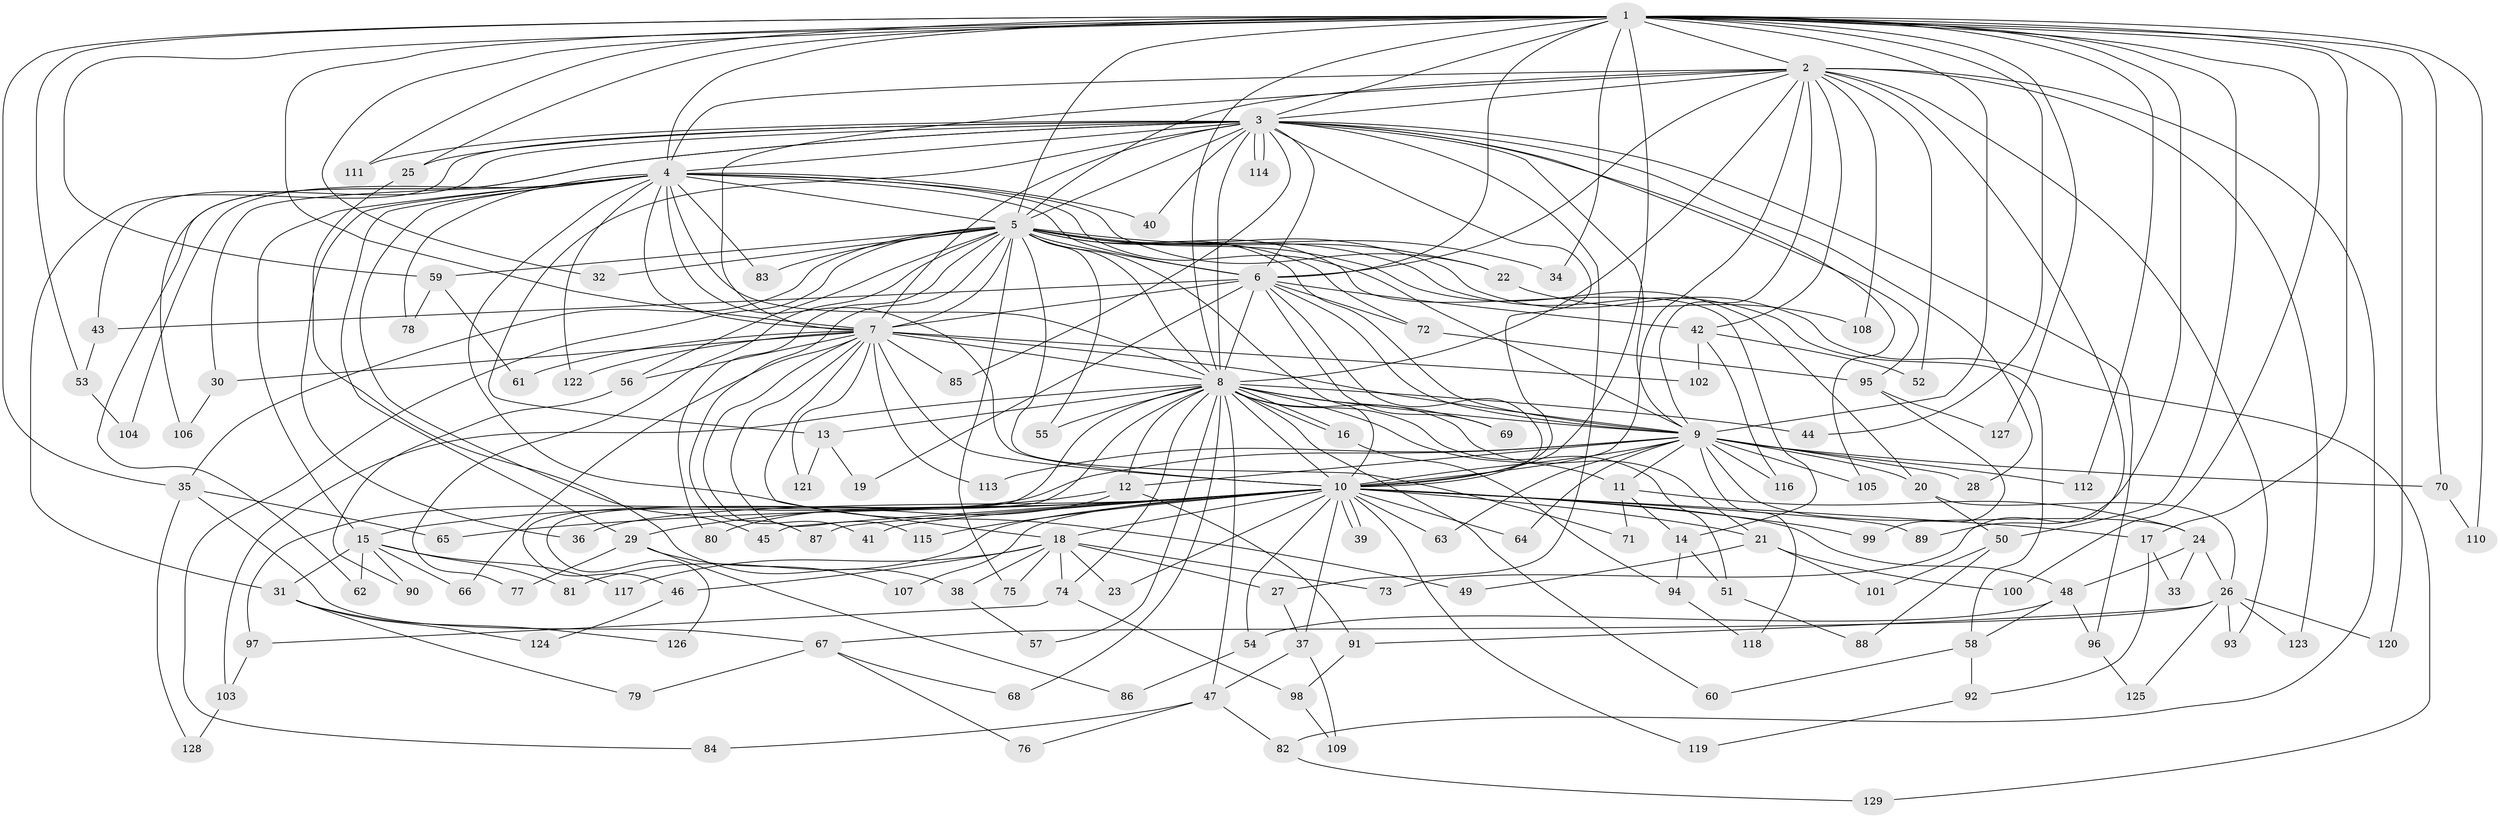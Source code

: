 // Generated by graph-tools (version 1.1) at 2025/45/03/09/25 04:45:53]
// undirected, 129 vertices, 283 edges
graph export_dot {
graph [start="1"]
  node [color=gray90,style=filled];
  1;
  2;
  3;
  4;
  5;
  6;
  7;
  8;
  9;
  10;
  11;
  12;
  13;
  14;
  15;
  16;
  17;
  18;
  19;
  20;
  21;
  22;
  23;
  24;
  25;
  26;
  27;
  28;
  29;
  30;
  31;
  32;
  33;
  34;
  35;
  36;
  37;
  38;
  39;
  40;
  41;
  42;
  43;
  44;
  45;
  46;
  47;
  48;
  49;
  50;
  51;
  52;
  53;
  54;
  55;
  56;
  57;
  58;
  59;
  60;
  61;
  62;
  63;
  64;
  65;
  66;
  67;
  68;
  69;
  70;
  71;
  72;
  73;
  74;
  75;
  76;
  77;
  78;
  79;
  80;
  81;
  82;
  83;
  84;
  85;
  86;
  87;
  88;
  89;
  90;
  91;
  92;
  93;
  94;
  95;
  96;
  97;
  98;
  99;
  100;
  101;
  102;
  103;
  104;
  105;
  106;
  107;
  108;
  109;
  110;
  111;
  112;
  113;
  114;
  115;
  116;
  117;
  118;
  119;
  120;
  121;
  122;
  123;
  124;
  125;
  126;
  127;
  128;
  129;
  1 -- 2;
  1 -- 3;
  1 -- 4;
  1 -- 5;
  1 -- 6;
  1 -- 7;
  1 -- 8;
  1 -- 9;
  1 -- 10;
  1 -- 17;
  1 -- 25;
  1 -- 32;
  1 -- 34;
  1 -- 35;
  1 -- 44;
  1 -- 50;
  1 -- 53;
  1 -- 59;
  1 -- 70;
  1 -- 89;
  1 -- 100;
  1 -- 110;
  1 -- 111;
  1 -- 112;
  1 -- 120;
  1 -- 127;
  2 -- 3;
  2 -- 4;
  2 -- 5;
  2 -- 6;
  2 -- 7;
  2 -- 8;
  2 -- 9;
  2 -- 10;
  2 -- 42;
  2 -- 52;
  2 -- 73;
  2 -- 82;
  2 -- 93;
  2 -- 108;
  2 -- 123;
  3 -- 4;
  3 -- 5;
  3 -- 6;
  3 -- 7;
  3 -- 8;
  3 -- 9;
  3 -- 10;
  3 -- 13;
  3 -- 25;
  3 -- 27;
  3 -- 28;
  3 -- 31;
  3 -- 40;
  3 -- 43;
  3 -- 62;
  3 -- 85;
  3 -- 95;
  3 -- 96;
  3 -- 105;
  3 -- 106;
  3 -- 111;
  3 -- 114;
  3 -- 114;
  4 -- 5;
  4 -- 6;
  4 -- 7;
  4 -- 8;
  4 -- 9;
  4 -- 10;
  4 -- 15;
  4 -- 22;
  4 -- 29;
  4 -- 30;
  4 -- 36;
  4 -- 40;
  4 -- 45;
  4 -- 49;
  4 -- 78;
  4 -- 83;
  4 -- 104;
  4 -- 122;
  5 -- 6;
  5 -- 7;
  5 -- 8;
  5 -- 9;
  5 -- 10;
  5 -- 14;
  5 -- 20;
  5 -- 22;
  5 -- 32;
  5 -- 34;
  5 -- 35;
  5 -- 55;
  5 -- 56;
  5 -- 58;
  5 -- 59;
  5 -- 71;
  5 -- 72;
  5 -- 75;
  5 -- 77;
  5 -- 80;
  5 -- 83;
  5 -- 84;
  5 -- 87;
  5 -- 129;
  6 -- 7;
  6 -- 8;
  6 -- 9;
  6 -- 10;
  6 -- 19;
  6 -- 42;
  6 -- 43;
  6 -- 69;
  6 -- 72;
  7 -- 8;
  7 -- 9;
  7 -- 10;
  7 -- 18;
  7 -- 30;
  7 -- 41;
  7 -- 56;
  7 -- 61;
  7 -- 66;
  7 -- 85;
  7 -- 102;
  7 -- 113;
  7 -- 115;
  7 -- 121;
  7 -- 122;
  8 -- 9;
  8 -- 10;
  8 -- 11;
  8 -- 12;
  8 -- 13;
  8 -- 16;
  8 -- 16;
  8 -- 21;
  8 -- 44;
  8 -- 46;
  8 -- 47;
  8 -- 51;
  8 -- 55;
  8 -- 57;
  8 -- 60;
  8 -- 68;
  8 -- 69;
  8 -- 74;
  8 -- 103;
  8 -- 126;
  9 -- 10;
  9 -- 11;
  9 -- 12;
  9 -- 20;
  9 -- 24;
  9 -- 28;
  9 -- 63;
  9 -- 64;
  9 -- 70;
  9 -- 97;
  9 -- 105;
  9 -- 112;
  9 -- 113;
  9 -- 116;
  9 -- 118;
  10 -- 17;
  10 -- 18;
  10 -- 21;
  10 -- 23;
  10 -- 29;
  10 -- 36;
  10 -- 37;
  10 -- 39;
  10 -- 39;
  10 -- 41;
  10 -- 45;
  10 -- 48;
  10 -- 54;
  10 -- 63;
  10 -- 64;
  10 -- 65;
  10 -- 81;
  10 -- 87;
  10 -- 89;
  10 -- 99;
  10 -- 107;
  10 -- 115;
  10 -- 119;
  11 -- 14;
  11 -- 24;
  11 -- 71;
  12 -- 15;
  12 -- 80;
  12 -- 91;
  13 -- 19;
  13 -- 121;
  14 -- 51;
  14 -- 94;
  15 -- 31;
  15 -- 62;
  15 -- 66;
  15 -- 81;
  15 -- 90;
  15 -- 117;
  16 -- 94;
  17 -- 33;
  17 -- 92;
  18 -- 23;
  18 -- 27;
  18 -- 38;
  18 -- 46;
  18 -- 73;
  18 -- 74;
  18 -- 75;
  18 -- 117;
  20 -- 26;
  20 -- 50;
  21 -- 49;
  21 -- 100;
  21 -- 101;
  22 -- 108;
  24 -- 26;
  24 -- 33;
  24 -- 48;
  25 -- 38;
  26 -- 67;
  26 -- 91;
  26 -- 93;
  26 -- 120;
  26 -- 123;
  26 -- 125;
  27 -- 37;
  29 -- 77;
  29 -- 86;
  29 -- 107;
  30 -- 106;
  31 -- 79;
  31 -- 124;
  31 -- 126;
  35 -- 65;
  35 -- 67;
  35 -- 128;
  37 -- 47;
  37 -- 109;
  38 -- 57;
  42 -- 52;
  42 -- 102;
  42 -- 116;
  43 -- 53;
  46 -- 124;
  47 -- 76;
  47 -- 82;
  47 -- 84;
  48 -- 54;
  48 -- 58;
  48 -- 96;
  50 -- 88;
  50 -- 101;
  51 -- 88;
  53 -- 104;
  54 -- 86;
  56 -- 90;
  58 -- 60;
  58 -- 92;
  59 -- 61;
  59 -- 78;
  67 -- 68;
  67 -- 76;
  67 -- 79;
  70 -- 110;
  72 -- 95;
  74 -- 97;
  74 -- 98;
  82 -- 129;
  91 -- 98;
  92 -- 119;
  94 -- 118;
  95 -- 99;
  95 -- 127;
  96 -- 125;
  97 -- 103;
  98 -- 109;
  103 -- 128;
}
